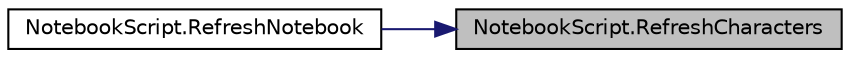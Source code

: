 digraph "NotebookScript.RefreshCharacters"
{
 // LATEX_PDF_SIZE
  edge [fontname="Helvetica",fontsize="10",labelfontname="Helvetica",labelfontsize="10"];
  node [fontname="Helvetica",fontsize="10",shape=record];
  rankdir="RL";
  Node1 [label="NotebookScript.RefreshCharacters",height=0.2,width=0.4,color="black", fillcolor="grey75", style="filled", fontcolor="black",tooltip=" "];
  Node1 -> Node2 [dir="back",color="midnightblue",fontsize="10",style="solid",fontname="Helvetica"];
  Node2 [label="NotebookScript.RefreshNotebook",height=0.2,width=0.4,color="black", fillcolor="white", style="filled",URL="$class_notebook_script.html#a3c031d903921e95ac42253bb09f5beec",tooltip=" "];
}
